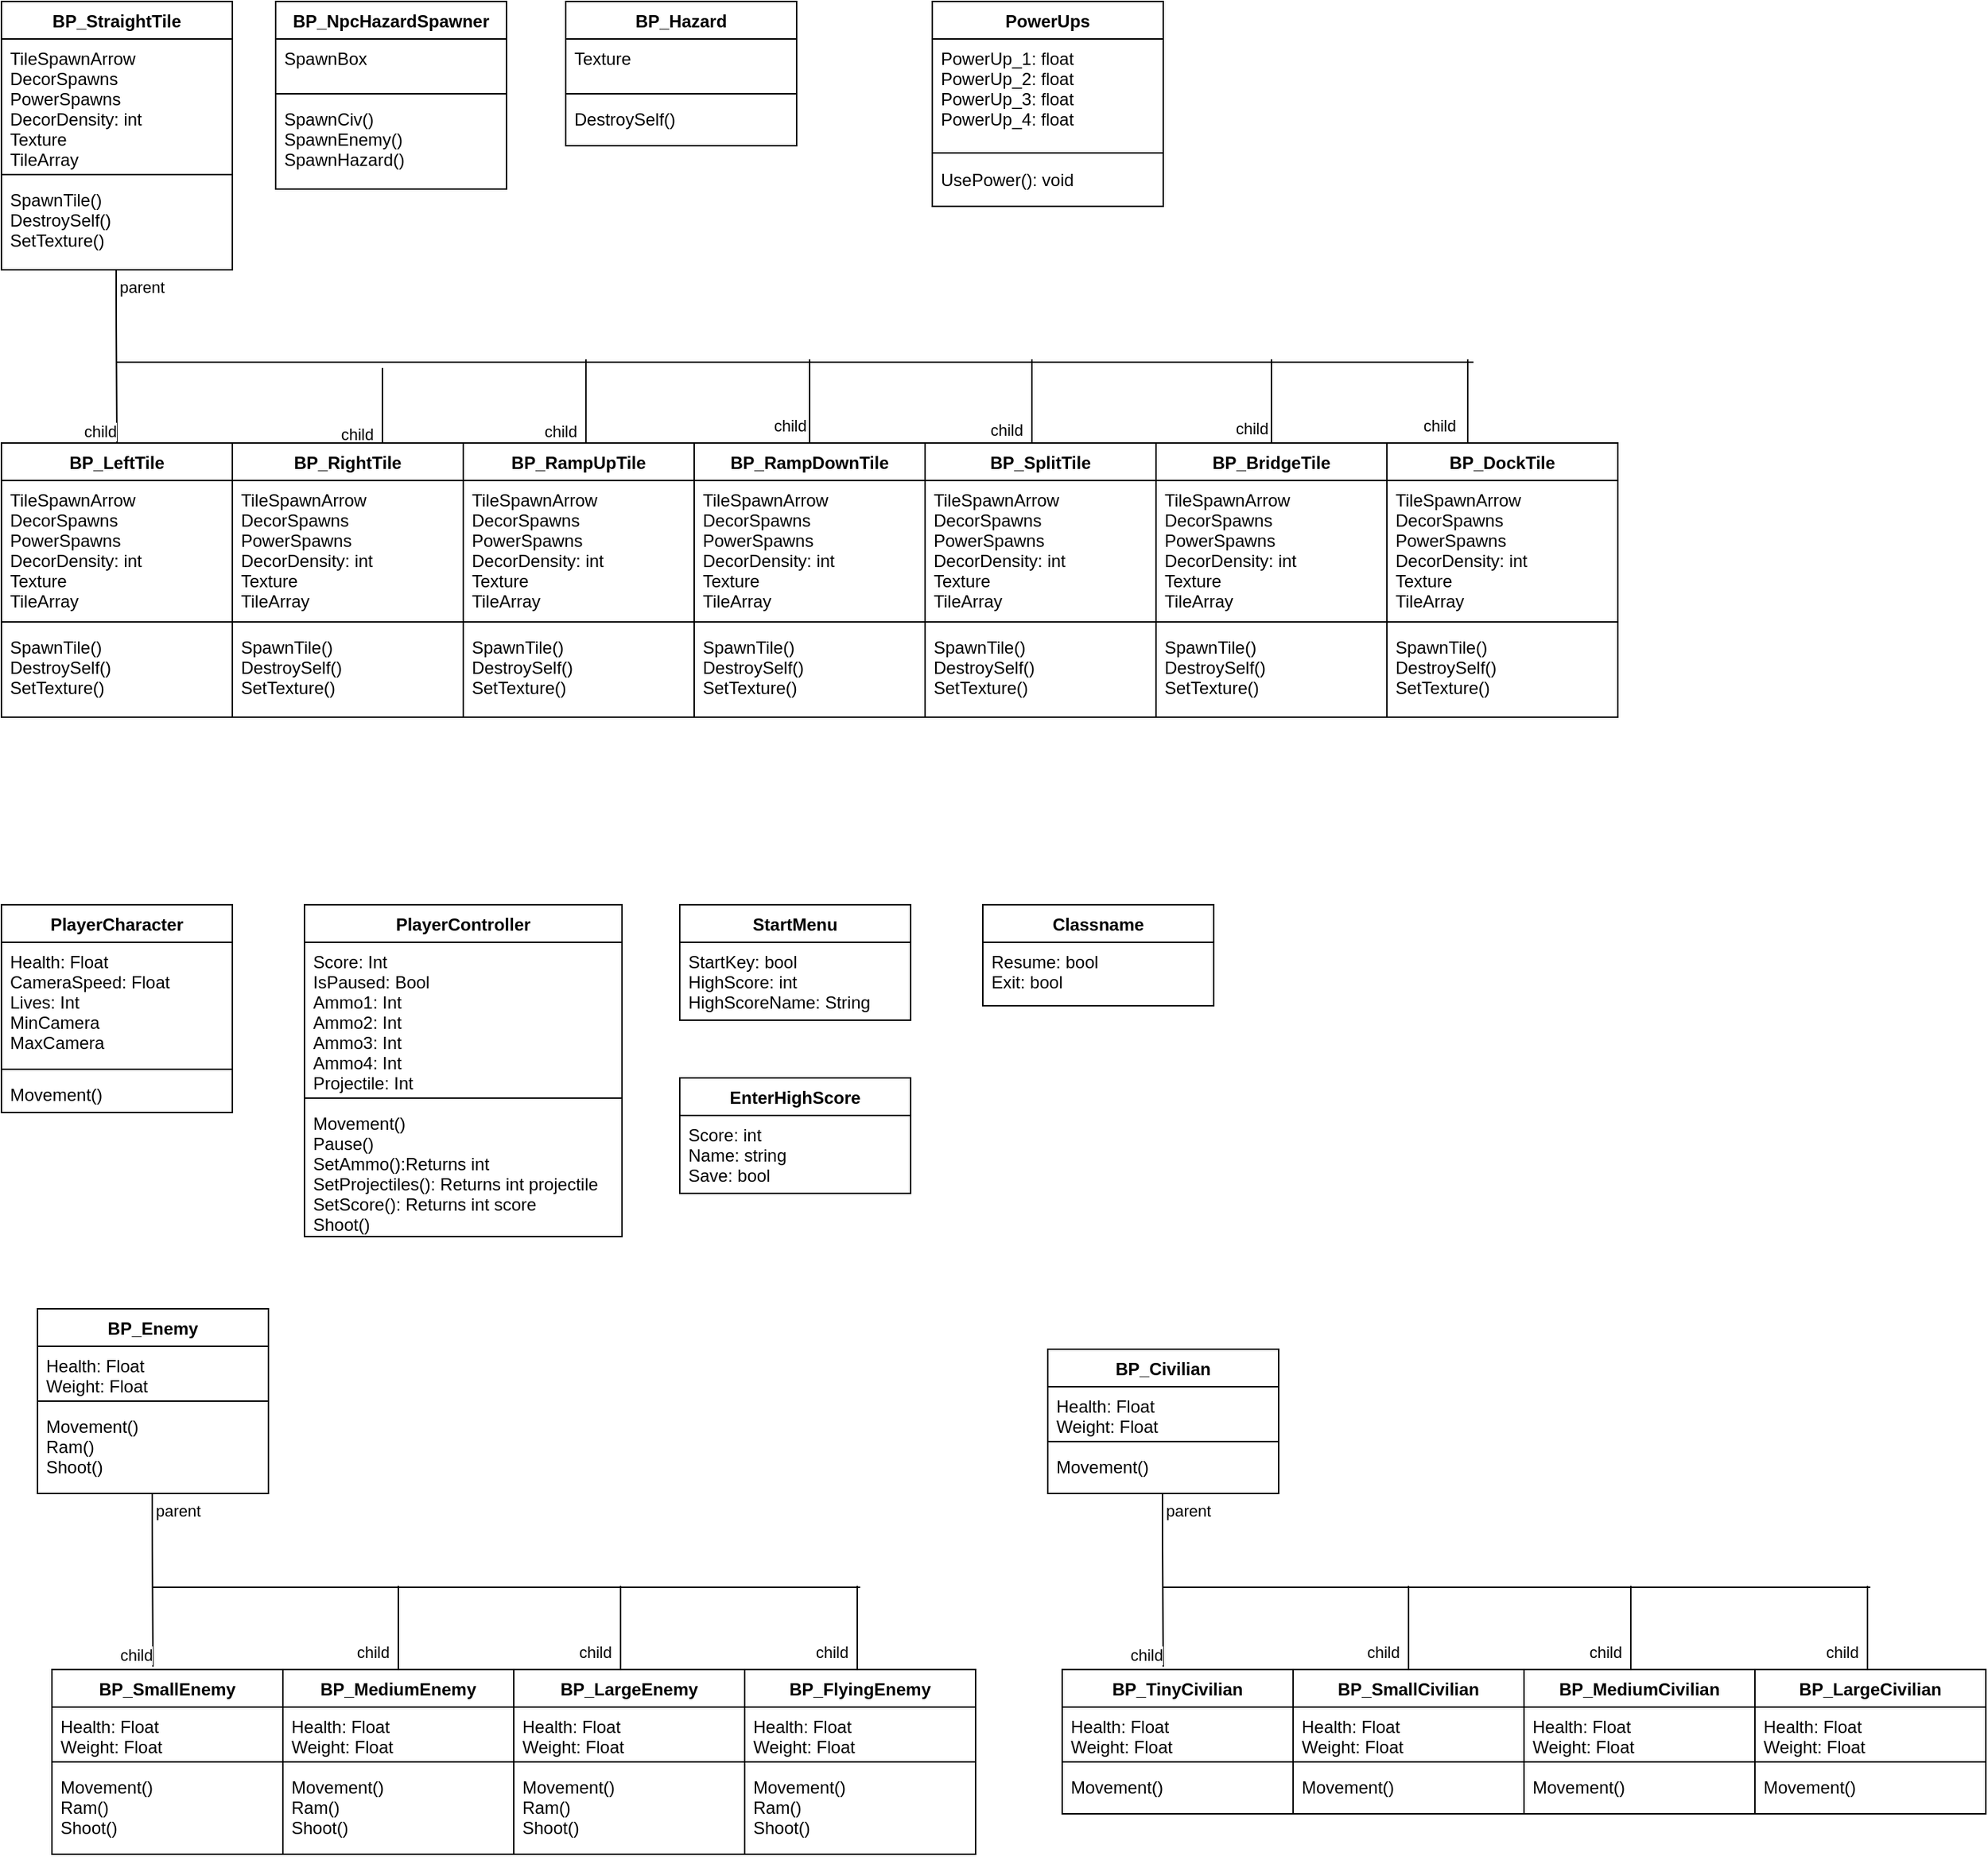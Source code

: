 <mxfile version="14.2.5" type="github">
  <diagram id="WgqjgqW9wfhbfb5YaRFJ" name="Page-1">
    <mxGraphModel dx="1422" dy="794" grid="1" gridSize="10" guides="1" tooltips="1" connect="1" arrows="1" fold="1" page="1" pageScale="1" pageWidth="1200" pageHeight="1600" math="0" shadow="0">
      <root>
        <mxCell id="0" />
        <mxCell id="1" parent="0" />
        <mxCell id="DqNzJnJvb0vO9Nc4sZQ4-1" value="BP_StraightTile" style="swimlane;fontStyle=1;align=center;verticalAlign=top;childLayout=stackLayout;horizontal=1;startSize=26;horizontalStack=0;resizeParent=1;resizeParentMax=0;resizeLast=0;collapsible=1;marginBottom=0;" parent="1" vertex="1">
          <mxGeometry x="220" y="154" width="160" height="186" as="geometry" />
        </mxCell>
        <mxCell id="DqNzJnJvb0vO9Nc4sZQ4-2" value="TileSpawnArrow&#xa;DecorSpawns&#xa;PowerSpawns&#xa;DecorDensity: int&#xa;Texture&#xa;TileArray" style="text;strokeColor=none;fillColor=none;align=left;verticalAlign=top;spacingLeft=4;spacingRight=4;overflow=hidden;rotatable=0;points=[[0,0.5],[1,0.5]];portConstraint=eastwest;" parent="DqNzJnJvb0vO9Nc4sZQ4-1" vertex="1">
          <mxGeometry y="26" width="160" height="90" as="geometry" />
        </mxCell>
        <mxCell id="DqNzJnJvb0vO9Nc4sZQ4-3" value="" style="line;strokeWidth=1;fillColor=none;align=left;verticalAlign=middle;spacingTop=-1;spacingLeft=3;spacingRight=3;rotatable=0;labelPosition=right;points=[];portConstraint=eastwest;" parent="DqNzJnJvb0vO9Nc4sZQ4-1" vertex="1">
          <mxGeometry y="116" width="160" height="8" as="geometry" />
        </mxCell>
        <mxCell id="DqNzJnJvb0vO9Nc4sZQ4-4" value="SpawnTile()&#xa;DestroySelf()&#xa;SetTexture()" style="text;strokeColor=none;fillColor=none;align=left;verticalAlign=top;spacingLeft=4;spacingRight=4;overflow=hidden;rotatable=0;points=[[0,0.5],[1,0.5]];portConstraint=eastwest;" parent="DqNzJnJvb0vO9Nc4sZQ4-1" vertex="1">
          <mxGeometry y="124" width="160" height="62" as="geometry" />
        </mxCell>
        <mxCell id="DqNzJnJvb0vO9Nc4sZQ4-5" value="" style="endArrow=none;html=1;edgeStyle=orthogonalEdgeStyle;" parent="1" edge="1">
          <mxGeometry relative="1" as="geometry">
            <mxPoint x="299.5" y="340" as="sourcePoint" />
            <mxPoint x="300" y="460" as="targetPoint" />
            <Array as="points">
              <mxPoint x="300" y="370" />
              <mxPoint x="300" y="370" />
            </Array>
          </mxGeometry>
        </mxCell>
        <mxCell id="DqNzJnJvb0vO9Nc4sZQ4-6" value="parent" style="edgeLabel;resizable=0;html=1;align=left;verticalAlign=bottom;" parent="DqNzJnJvb0vO9Nc4sZQ4-5" connectable="0" vertex="1">
          <mxGeometry x="-1" relative="1" as="geometry">
            <mxPoint y="20" as="offset" />
          </mxGeometry>
        </mxCell>
        <mxCell id="DqNzJnJvb0vO9Nc4sZQ4-7" value="child" style="edgeLabel;resizable=0;html=1;align=right;verticalAlign=bottom;" parent="DqNzJnJvb0vO9Nc4sZQ4-5" connectable="0" vertex="1">
          <mxGeometry x="1" relative="1" as="geometry" />
        </mxCell>
        <mxCell id="DqNzJnJvb0vO9Nc4sZQ4-8" value="BP_LeftTile" style="swimlane;fontStyle=1;align=center;verticalAlign=top;childLayout=stackLayout;horizontal=1;startSize=26;horizontalStack=0;resizeParent=1;resizeParentMax=0;resizeLast=0;collapsible=1;marginBottom=0;" parent="1" vertex="1">
          <mxGeometry x="220" y="460" width="160" height="190" as="geometry" />
        </mxCell>
        <mxCell id="DqNzJnJvb0vO9Nc4sZQ4-9" value="TileSpawnArrow&#xa;DecorSpawns&#xa;PowerSpawns&#xa;DecorDensity: int&#xa;Texture&#xa;TileArray" style="text;strokeColor=none;fillColor=none;align=left;verticalAlign=top;spacingLeft=4;spacingRight=4;overflow=hidden;rotatable=0;points=[[0,0.5],[1,0.5]];portConstraint=eastwest;" parent="DqNzJnJvb0vO9Nc4sZQ4-8" vertex="1">
          <mxGeometry y="26" width="160" height="94" as="geometry" />
        </mxCell>
        <mxCell id="DqNzJnJvb0vO9Nc4sZQ4-10" value="" style="line;strokeWidth=1;fillColor=none;align=left;verticalAlign=middle;spacingTop=-1;spacingLeft=3;spacingRight=3;rotatable=0;labelPosition=right;points=[];portConstraint=eastwest;" parent="DqNzJnJvb0vO9Nc4sZQ4-8" vertex="1">
          <mxGeometry y="120" width="160" height="8" as="geometry" />
        </mxCell>
        <mxCell id="DqNzJnJvb0vO9Nc4sZQ4-11" value="SpawnTile()&#xa;DestroySelf()&#xa;SetTexture()" style="text;strokeColor=none;fillColor=none;align=left;verticalAlign=top;spacingLeft=4;spacingRight=4;overflow=hidden;rotatable=0;points=[[0,0.5],[1,0.5]];portConstraint=eastwest;" parent="DqNzJnJvb0vO9Nc4sZQ4-8" vertex="1">
          <mxGeometry y="128" width="160" height="62" as="geometry" />
        </mxCell>
        <mxCell id="DqNzJnJvb0vO9Nc4sZQ4-12" value="" style="line;strokeWidth=1;fillColor=none;align=left;verticalAlign=middle;spacingTop=-1;spacingLeft=3;spacingRight=3;rotatable=0;labelPosition=right;points=[];portConstraint=eastwest;" parent="1" vertex="1">
          <mxGeometry x="300" y="400" width="940" height="8" as="geometry" />
        </mxCell>
        <mxCell id="DqNzJnJvb0vO9Nc4sZQ4-13" value="child" style="edgeLabel;resizable=0;html=1;align=right;verticalAlign=bottom;" parent="1" connectable="0" vertex="1">
          <mxGeometry x="470.0" y="459.999" as="geometry">
            <mxPoint x="8" y="3" as="offset" />
          </mxGeometry>
        </mxCell>
        <mxCell id="DqNzJnJvb0vO9Nc4sZQ4-15" value="" style="line;strokeWidth=1;fillColor=none;align=left;verticalAlign=middle;spacingTop=-1;spacingLeft=3;spacingRight=3;rotatable=0;labelPosition=right;points=[];portConstraint=eastwest;direction=south;" parent="1" vertex="1">
          <mxGeometry x="480" y="408" width="8" height="58" as="geometry" />
        </mxCell>
        <mxCell id="DqNzJnJvb0vO9Nc4sZQ4-16" value="BP_RampDownTile" style="swimlane;fontStyle=1;align=center;verticalAlign=top;childLayout=stackLayout;horizontal=1;startSize=26;horizontalStack=0;resizeParent=1;resizeParentMax=0;resizeLast=0;collapsible=1;marginBottom=0;" parent="1" vertex="1">
          <mxGeometry x="700" y="460" width="160" height="190" as="geometry" />
        </mxCell>
        <mxCell id="DqNzJnJvb0vO9Nc4sZQ4-17" value="TileSpawnArrow&#xa;DecorSpawns&#xa;PowerSpawns&#xa;DecorDensity: int&#xa;Texture&#xa;TileArray" style="text;strokeColor=none;fillColor=none;align=left;verticalAlign=top;spacingLeft=4;spacingRight=4;overflow=hidden;rotatable=0;points=[[0,0.5],[1,0.5]];portConstraint=eastwest;" parent="DqNzJnJvb0vO9Nc4sZQ4-16" vertex="1">
          <mxGeometry y="26" width="160" height="94" as="geometry" />
        </mxCell>
        <mxCell id="DqNzJnJvb0vO9Nc4sZQ4-18" value="" style="line;strokeWidth=1;fillColor=none;align=left;verticalAlign=middle;spacingTop=-1;spacingLeft=3;spacingRight=3;rotatable=0;labelPosition=right;points=[];portConstraint=eastwest;" parent="DqNzJnJvb0vO9Nc4sZQ4-16" vertex="1">
          <mxGeometry y="120" width="160" height="8" as="geometry" />
        </mxCell>
        <mxCell id="DqNzJnJvb0vO9Nc4sZQ4-19" value="SpawnTile()&#xa;DestroySelf()&#xa;SetTexture()" style="text;strokeColor=none;fillColor=none;align=left;verticalAlign=top;spacingLeft=4;spacingRight=4;overflow=hidden;rotatable=0;points=[[0,0.5],[1,0.5]];portConstraint=eastwest;" parent="DqNzJnJvb0vO9Nc4sZQ4-16" vertex="1">
          <mxGeometry y="128" width="160" height="62" as="geometry" />
        </mxCell>
        <mxCell id="DqNzJnJvb0vO9Nc4sZQ4-20" value="BP_RampUpTile&#xa;" style="swimlane;fontStyle=1;align=center;verticalAlign=top;childLayout=stackLayout;horizontal=1;startSize=26;horizontalStack=0;resizeParent=1;resizeParentMax=0;resizeLast=0;collapsible=1;marginBottom=0;" parent="1" vertex="1">
          <mxGeometry x="540" y="460" width="160" height="190" as="geometry" />
        </mxCell>
        <mxCell id="DqNzJnJvb0vO9Nc4sZQ4-21" value="TileSpawnArrow&#xa;DecorSpawns&#xa;PowerSpawns&#xa;DecorDensity: int&#xa;Texture&#xa;TileArray" style="text;strokeColor=none;fillColor=none;align=left;verticalAlign=top;spacingLeft=4;spacingRight=4;overflow=hidden;rotatable=0;points=[[0,0.5],[1,0.5]];portConstraint=eastwest;" parent="DqNzJnJvb0vO9Nc4sZQ4-20" vertex="1">
          <mxGeometry y="26" width="160" height="94" as="geometry" />
        </mxCell>
        <mxCell id="DqNzJnJvb0vO9Nc4sZQ4-22" value="" style="line;strokeWidth=1;fillColor=none;align=left;verticalAlign=middle;spacingTop=-1;spacingLeft=3;spacingRight=3;rotatable=0;labelPosition=right;points=[];portConstraint=eastwest;" parent="DqNzJnJvb0vO9Nc4sZQ4-20" vertex="1">
          <mxGeometry y="120" width="160" height="8" as="geometry" />
        </mxCell>
        <mxCell id="DqNzJnJvb0vO9Nc4sZQ4-23" value="SpawnTile()&#xa;DestroySelf()&#xa;SetTexture()" style="text;strokeColor=none;fillColor=none;align=left;verticalAlign=top;spacingLeft=4;spacingRight=4;overflow=hidden;rotatable=0;points=[[0,0.5],[1,0.5]];portConstraint=eastwest;" parent="DqNzJnJvb0vO9Nc4sZQ4-20" vertex="1">
          <mxGeometry y="128" width="160" height="62" as="geometry" />
        </mxCell>
        <mxCell id="DqNzJnJvb0vO9Nc4sZQ4-24" value="BP_RightTile" style="swimlane;fontStyle=1;align=center;verticalAlign=top;childLayout=stackLayout;horizontal=1;startSize=26;horizontalStack=0;resizeParent=1;resizeParentMax=0;resizeLast=0;collapsible=1;marginBottom=0;" parent="1" vertex="1">
          <mxGeometry x="380" y="460" width="160" height="190" as="geometry" />
        </mxCell>
        <mxCell id="DqNzJnJvb0vO9Nc4sZQ4-25" value="TileSpawnArrow&#xa;DecorSpawns&#xa;PowerSpawns&#xa;DecorDensity: int&#xa;Texture&#xa;TileArray" style="text;strokeColor=none;fillColor=none;align=left;verticalAlign=top;spacingLeft=4;spacingRight=4;overflow=hidden;rotatable=0;points=[[0,0.5],[1,0.5]];portConstraint=eastwest;" parent="DqNzJnJvb0vO9Nc4sZQ4-24" vertex="1">
          <mxGeometry y="26" width="160" height="94" as="geometry" />
        </mxCell>
        <mxCell id="DqNzJnJvb0vO9Nc4sZQ4-26" value="" style="line;strokeWidth=1;fillColor=none;align=left;verticalAlign=middle;spacingTop=-1;spacingLeft=3;spacingRight=3;rotatable=0;labelPosition=right;points=[];portConstraint=eastwest;" parent="DqNzJnJvb0vO9Nc4sZQ4-24" vertex="1">
          <mxGeometry y="120" width="160" height="8" as="geometry" />
        </mxCell>
        <mxCell id="DqNzJnJvb0vO9Nc4sZQ4-27" value="SpawnTile()&#xa;DestroySelf()&#xa;SetTexture()" style="text;strokeColor=none;fillColor=none;align=left;verticalAlign=top;spacingLeft=4;spacingRight=4;overflow=hidden;rotatable=0;points=[[0,0.5],[1,0.5]];portConstraint=eastwest;" parent="DqNzJnJvb0vO9Nc4sZQ4-24" vertex="1">
          <mxGeometry y="128" width="160" height="62" as="geometry" />
        </mxCell>
        <mxCell id="DqNzJnJvb0vO9Nc4sZQ4-28" value="BP_SplitTile" style="swimlane;fontStyle=1;align=center;verticalAlign=top;childLayout=stackLayout;horizontal=1;startSize=26;horizontalStack=0;resizeParent=1;resizeParentMax=0;resizeLast=0;collapsible=1;marginBottom=0;" parent="1" vertex="1">
          <mxGeometry x="860" y="460" width="160" height="190" as="geometry" />
        </mxCell>
        <mxCell id="DqNzJnJvb0vO9Nc4sZQ4-29" value="TileSpawnArrow&#xa;DecorSpawns&#xa;PowerSpawns&#xa;DecorDensity: int&#xa;Texture&#xa;TileArray" style="text;strokeColor=none;fillColor=none;align=left;verticalAlign=top;spacingLeft=4;spacingRight=4;overflow=hidden;rotatable=0;points=[[0,0.5],[1,0.5]];portConstraint=eastwest;" parent="DqNzJnJvb0vO9Nc4sZQ4-28" vertex="1">
          <mxGeometry y="26" width="160" height="94" as="geometry" />
        </mxCell>
        <mxCell id="DqNzJnJvb0vO9Nc4sZQ4-30" value="" style="line;strokeWidth=1;fillColor=none;align=left;verticalAlign=middle;spacingTop=-1;spacingLeft=3;spacingRight=3;rotatable=0;labelPosition=right;points=[];portConstraint=eastwest;" parent="DqNzJnJvb0vO9Nc4sZQ4-28" vertex="1">
          <mxGeometry y="120" width="160" height="8" as="geometry" />
        </mxCell>
        <mxCell id="DqNzJnJvb0vO9Nc4sZQ4-31" value="SpawnTile()&#xa;DestroySelf()&#xa;SetTexture()" style="text;strokeColor=none;fillColor=none;align=left;verticalAlign=top;spacingLeft=4;spacingRight=4;overflow=hidden;rotatable=0;points=[[0,0.5],[1,0.5]];portConstraint=eastwest;" parent="DqNzJnJvb0vO9Nc4sZQ4-28" vertex="1">
          <mxGeometry y="128" width="160" height="62" as="geometry" />
        </mxCell>
        <mxCell id="DqNzJnJvb0vO9Nc4sZQ4-32" value="BP_DockTile" style="swimlane;fontStyle=1;align=center;verticalAlign=top;childLayout=stackLayout;horizontal=1;startSize=26;horizontalStack=0;resizeParent=1;resizeParentMax=0;resizeLast=0;collapsible=1;marginBottom=0;" parent="1" vertex="1">
          <mxGeometry x="1180" y="460" width="160" height="190" as="geometry" />
        </mxCell>
        <mxCell id="DqNzJnJvb0vO9Nc4sZQ4-33" value="TileSpawnArrow&#xa;DecorSpawns&#xa;PowerSpawns&#xa;DecorDensity: int&#xa;Texture&#xa;TileArray" style="text;strokeColor=none;fillColor=none;align=left;verticalAlign=top;spacingLeft=4;spacingRight=4;overflow=hidden;rotatable=0;points=[[0,0.5],[1,0.5]];portConstraint=eastwest;" parent="DqNzJnJvb0vO9Nc4sZQ4-32" vertex="1">
          <mxGeometry y="26" width="160" height="94" as="geometry" />
        </mxCell>
        <mxCell id="DqNzJnJvb0vO9Nc4sZQ4-34" value="" style="line;strokeWidth=1;fillColor=none;align=left;verticalAlign=middle;spacingTop=-1;spacingLeft=3;spacingRight=3;rotatable=0;labelPosition=right;points=[];portConstraint=eastwest;" parent="DqNzJnJvb0vO9Nc4sZQ4-32" vertex="1">
          <mxGeometry y="120" width="160" height="8" as="geometry" />
        </mxCell>
        <mxCell id="DqNzJnJvb0vO9Nc4sZQ4-35" value="SpawnTile()&#xa;DestroySelf()&#xa;SetTexture()" style="text;strokeColor=none;fillColor=none;align=left;verticalAlign=top;spacingLeft=4;spacingRight=4;overflow=hidden;rotatable=0;points=[[0,0.5],[1,0.5]];portConstraint=eastwest;" parent="DqNzJnJvb0vO9Nc4sZQ4-32" vertex="1">
          <mxGeometry y="128" width="160" height="62" as="geometry" />
        </mxCell>
        <mxCell id="DqNzJnJvb0vO9Nc4sZQ4-36" value="BP_BridgeTile" style="swimlane;fontStyle=1;align=center;verticalAlign=top;childLayout=stackLayout;horizontal=1;startSize=26;horizontalStack=0;resizeParent=1;resizeParentMax=0;resizeLast=0;collapsible=1;marginBottom=0;" parent="1" vertex="1">
          <mxGeometry x="1020" y="460" width="160" height="190" as="geometry">
            <mxRectangle x="1020" y="460" width="110" height="26" as="alternateBounds" />
          </mxGeometry>
        </mxCell>
        <mxCell id="DqNzJnJvb0vO9Nc4sZQ4-37" value="TileSpawnArrow&#xa;DecorSpawns&#xa;PowerSpawns&#xa;DecorDensity: int&#xa;Texture&#xa;TileArray" style="text;strokeColor=none;fillColor=none;align=left;verticalAlign=top;spacingLeft=4;spacingRight=4;overflow=hidden;rotatable=0;points=[[0,0.5],[1,0.5]];portConstraint=eastwest;" parent="DqNzJnJvb0vO9Nc4sZQ4-36" vertex="1">
          <mxGeometry y="26" width="160" height="94" as="geometry" />
        </mxCell>
        <mxCell id="DqNzJnJvb0vO9Nc4sZQ4-38" value="" style="line;strokeWidth=1;fillColor=none;align=left;verticalAlign=middle;spacingTop=-1;spacingLeft=3;spacingRight=3;rotatable=0;labelPosition=right;points=[];portConstraint=eastwest;" parent="DqNzJnJvb0vO9Nc4sZQ4-36" vertex="1">
          <mxGeometry y="120" width="160" height="8" as="geometry" />
        </mxCell>
        <mxCell id="DqNzJnJvb0vO9Nc4sZQ4-39" value="SpawnTile()&#xa;DestroySelf()&#xa;SetTexture()" style="text;strokeColor=none;fillColor=none;align=left;verticalAlign=top;spacingLeft=4;spacingRight=4;overflow=hidden;rotatable=0;points=[[0,0.5],[1,0.5]];portConstraint=eastwest;" parent="DqNzJnJvb0vO9Nc4sZQ4-36" vertex="1">
          <mxGeometry y="128" width="160" height="62" as="geometry" />
        </mxCell>
        <mxCell id="DqNzJnJvb0vO9Nc4sZQ4-40" value="child" style="edgeLabel;resizable=0;html=1;align=right;verticalAlign=bottom;" parent="1" connectable="0" vertex="1">
          <mxGeometry x="770.0" y="453.999" as="geometry">
            <mxPoint x="8" y="3" as="offset" />
          </mxGeometry>
        </mxCell>
        <mxCell id="DqNzJnJvb0vO9Nc4sZQ4-41" value="" style="line;strokeWidth=1;fillColor=none;align=left;verticalAlign=middle;spacingTop=-1;spacingLeft=3;spacingRight=3;rotatable=0;labelPosition=right;points=[];portConstraint=eastwest;direction=south;" parent="1" vertex="1">
          <mxGeometry x="776" y="402" width="8" height="58" as="geometry" />
        </mxCell>
        <mxCell id="DqNzJnJvb0vO9Nc4sZQ4-42" value="child" style="edgeLabel;resizable=0;html=1;align=right;verticalAlign=bottom;" parent="1" connectable="0" vertex="1">
          <mxGeometry x="611.0" y="457.999" as="geometry">
            <mxPoint x="8" y="3" as="offset" />
          </mxGeometry>
        </mxCell>
        <mxCell id="DqNzJnJvb0vO9Nc4sZQ4-43" value="" style="line;strokeWidth=1;fillColor=none;align=left;verticalAlign=middle;spacingTop=-1;spacingLeft=3;spacingRight=3;rotatable=0;labelPosition=right;points=[];portConstraint=eastwest;direction=south;" parent="1" vertex="1">
          <mxGeometry x="621" y="402" width="8" height="58" as="geometry" />
        </mxCell>
        <mxCell id="DqNzJnJvb0vO9Nc4sZQ4-44" value="child" style="edgeLabel;resizable=0;html=1;align=right;verticalAlign=bottom;" parent="1" connectable="0" vertex="1">
          <mxGeometry x="920.0" y="456.999" as="geometry">
            <mxPoint x="8" y="3" as="offset" />
          </mxGeometry>
        </mxCell>
        <mxCell id="DqNzJnJvb0vO9Nc4sZQ4-45" value="" style="line;strokeWidth=1;fillColor=none;align=left;verticalAlign=middle;spacingTop=-1;spacingLeft=3;spacingRight=3;rotatable=0;labelPosition=right;points=[];portConstraint=eastwest;direction=south;" parent="1" vertex="1">
          <mxGeometry x="930" y="402" width="8" height="58" as="geometry" />
        </mxCell>
        <mxCell id="DqNzJnJvb0vO9Nc4sZQ4-46" value="child" style="edgeLabel;resizable=0;html=1;align=right;verticalAlign=bottom;" parent="1" connectable="0" vertex="1">
          <mxGeometry x="1090.0" y="455.999" as="geometry">
            <mxPoint x="8" y="3" as="offset" />
          </mxGeometry>
        </mxCell>
        <mxCell id="DqNzJnJvb0vO9Nc4sZQ4-47" value="" style="line;strokeWidth=1;fillColor=none;align=left;verticalAlign=middle;spacingTop=-1;spacingLeft=3;spacingRight=3;rotatable=0;labelPosition=right;points=[];portConstraint=eastwest;direction=south;" parent="1" vertex="1">
          <mxGeometry x="1096" y="402" width="8" height="58" as="geometry" />
        </mxCell>
        <mxCell id="DqNzJnJvb0vO9Nc4sZQ4-48" value="child" style="edgeLabel;resizable=0;html=1;align=right;verticalAlign=bottom;" parent="1" connectable="0" vertex="1">
          <mxGeometry x="1220.0" y="453.999" as="geometry">
            <mxPoint x="8" y="3" as="offset" />
          </mxGeometry>
        </mxCell>
        <mxCell id="DqNzJnJvb0vO9Nc4sZQ4-49" value="" style="line;strokeWidth=1;fillColor=none;align=left;verticalAlign=middle;spacingTop=-1;spacingLeft=3;spacingRight=3;rotatable=0;labelPosition=right;points=[];portConstraint=eastwest;direction=south;" parent="1" vertex="1">
          <mxGeometry x="1232" y="402" width="8" height="58" as="geometry" />
        </mxCell>
        <mxCell id="DqNzJnJvb0vO9Nc4sZQ4-54" value="BP_Hazard" style="swimlane;fontStyle=1;align=center;verticalAlign=top;childLayout=stackLayout;horizontal=1;startSize=26;horizontalStack=0;resizeParent=1;resizeParentMax=0;resizeLast=0;collapsible=1;marginBottom=0;" parent="1" vertex="1">
          <mxGeometry x="611" y="154" width="160" height="100" as="geometry" />
        </mxCell>
        <mxCell id="DqNzJnJvb0vO9Nc4sZQ4-55" value="Texture" style="text;strokeColor=none;fillColor=none;align=left;verticalAlign=top;spacingLeft=4;spacingRight=4;overflow=hidden;rotatable=0;points=[[0,0.5],[1,0.5]];portConstraint=eastwest;" parent="DqNzJnJvb0vO9Nc4sZQ4-54" vertex="1">
          <mxGeometry y="26" width="160" height="34" as="geometry" />
        </mxCell>
        <mxCell id="DqNzJnJvb0vO9Nc4sZQ4-56" value="" style="line;strokeWidth=1;fillColor=none;align=left;verticalAlign=middle;spacingTop=-1;spacingLeft=3;spacingRight=3;rotatable=0;labelPosition=right;points=[];portConstraint=eastwest;" parent="DqNzJnJvb0vO9Nc4sZQ4-54" vertex="1">
          <mxGeometry y="60" width="160" height="8" as="geometry" />
        </mxCell>
        <mxCell id="DqNzJnJvb0vO9Nc4sZQ4-57" value="DestroySelf()&#xa;" style="text;strokeColor=none;fillColor=none;align=left;verticalAlign=top;spacingLeft=4;spacingRight=4;overflow=hidden;rotatable=0;points=[[0,0.5],[1,0.5]];portConstraint=eastwest;" parent="DqNzJnJvb0vO9Nc4sZQ4-54" vertex="1">
          <mxGeometry y="68" width="160" height="32" as="geometry" />
        </mxCell>
        <mxCell id="DqNzJnJvb0vO9Nc4sZQ4-60" value="BP_NpcHazardSpawner" style="swimlane;fontStyle=1;align=center;verticalAlign=top;childLayout=stackLayout;horizontal=1;startSize=26;horizontalStack=0;resizeParent=1;resizeParentMax=0;resizeLast=0;collapsible=1;marginBottom=0;" parent="1" vertex="1">
          <mxGeometry x="410" y="154" width="160" height="130" as="geometry" />
        </mxCell>
        <mxCell id="DqNzJnJvb0vO9Nc4sZQ4-61" value="SpawnBox" style="text;strokeColor=none;fillColor=none;align=left;verticalAlign=top;spacingLeft=4;spacingRight=4;overflow=hidden;rotatable=0;points=[[0,0.5],[1,0.5]];portConstraint=eastwest;" parent="DqNzJnJvb0vO9Nc4sZQ4-60" vertex="1">
          <mxGeometry y="26" width="160" height="34" as="geometry" />
        </mxCell>
        <mxCell id="DqNzJnJvb0vO9Nc4sZQ4-62" value="" style="line;strokeWidth=1;fillColor=none;align=left;verticalAlign=middle;spacingTop=-1;spacingLeft=3;spacingRight=3;rotatable=0;labelPosition=right;points=[];portConstraint=eastwest;" parent="DqNzJnJvb0vO9Nc4sZQ4-60" vertex="1">
          <mxGeometry y="60" width="160" height="8" as="geometry" />
        </mxCell>
        <mxCell id="DqNzJnJvb0vO9Nc4sZQ4-63" value="SpawnCiv()&#xa;SpawnEnemy()&#xa;SpawnHazard()" style="text;strokeColor=none;fillColor=none;align=left;verticalAlign=top;spacingLeft=4;spacingRight=4;overflow=hidden;rotatable=0;points=[[0,0.5],[1,0.5]];portConstraint=eastwest;" parent="DqNzJnJvb0vO9Nc4sZQ4-60" vertex="1">
          <mxGeometry y="68" width="160" height="62" as="geometry" />
        </mxCell>
        <mxCell id="siddE4iYKj-0myYR6mlJ-1" value="PlayerCharacter" style="swimlane;fontStyle=1;align=center;verticalAlign=top;childLayout=stackLayout;horizontal=1;startSize=26;horizontalStack=0;resizeParent=1;resizeParentMax=0;resizeLast=0;collapsible=1;marginBottom=0;" parent="1" vertex="1">
          <mxGeometry x="220" y="780" width="160" height="144" as="geometry" />
        </mxCell>
        <mxCell id="siddE4iYKj-0myYR6mlJ-2" value="Health: Float&#xa;CameraSpeed: Float&#xa;Lives: Int&#xa;MinCamera&#xa;MaxCamera" style="text;strokeColor=none;fillColor=none;align=left;verticalAlign=top;spacingLeft=4;spacingRight=4;overflow=hidden;rotatable=0;points=[[0,0.5],[1,0.5]];portConstraint=eastwest;" parent="siddE4iYKj-0myYR6mlJ-1" vertex="1">
          <mxGeometry y="26" width="160" height="84" as="geometry" />
        </mxCell>
        <mxCell id="siddE4iYKj-0myYR6mlJ-3" value="" style="line;strokeWidth=1;fillColor=none;align=left;verticalAlign=middle;spacingTop=-1;spacingLeft=3;spacingRight=3;rotatable=0;labelPosition=right;points=[];portConstraint=eastwest;" parent="siddE4iYKj-0myYR6mlJ-1" vertex="1">
          <mxGeometry y="110" width="160" height="8" as="geometry" />
        </mxCell>
        <mxCell id="siddE4iYKj-0myYR6mlJ-4" value="Movement()" style="text;strokeColor=none;fillColor=none;align=left;verticalAlign=top;spacingLeft=4;spacingRight=4;overflow=hidden;rotatable=0;points=[[0,0.5],[1,0.5]];portConstraint=eastwest;" parent="siddE4iYKj-0myYR6mlJ-1" vertex="1">
          <mxGeometry y="118" width="160" height="26" as="geometry" />
        </mxCell>
        <mxCell id="siddE4iYKj-0myYR6mlJ-5" value="StartMenu" style="swimlane;fontStyle=1;align=center;verticalAlign=top;childLayout=stackLayout;horizontal=1;startSize=26;horizontalStack=0;resizeParent=1;resizeParentMax=0;resizeLast=0;collapsible=1;marginBottom=0;" parent="1" vertex="1">
          <mxGeometry x="690" y="780" width="160" height="80" as="geometry" />
        </mxCell>
        <mxCell id="siddE4iYKj-0myYR6mlJ-6" value="StartKey: bool&#xa;HighScore: int&#xa;HighScoreName: String" style="text;strokeColor=none;fillColor=none;align=left;verticalAlign=top;spacingLeft=4;spacingRight=4;overflow=hidden;rotatable=0;points=[[0,0.5],[1,0.5]];portConstraint=eastwest;" parent="siddE4iYKj-0myYR6mlJ-5" vertex="1">
          <mxGeometry y="26" width="160" height="54" as="geometry" />
        </mxCell>
        <mxCell id="siddE4iYKj-0myYR6mlJ-9" value="PlayerController" style="swimlane;fontStyle=1;align=center;verticalAlign=top;childLayout=stackLayout;horizontal=1;startSize=26;horizontalStack=0;resizeParent=1;resizeParentMax=0;resizeLast=0;collapsible=1;marginBottom=0;" parent="1" vertex="1">
          <mxGeometry x="430" y="780" width="220" height="230" as="geometry" />
        </mxCell>
        <mxCell id="siddE4iYKj-0myYR6mlJ-10" value="Score: Int&#xa;IsPaused: Bool&#xa;Ammo1: Int&#xa;Ammo2: Int&#xa;Ammo3: Int&#xa;Ammo4: Int&#xa;Projectile: Int" style="text;strokeColor=none;fillColor=none;align=left;verticalAlign=top;spacingLeft=4;spacingRight=4;overflow=hidden;rotatable=0;points=[[0,0.5],[1,0.5]];portConstraint=eastwest;" parent="siddE4iYKj-0myYR6mlJ-9" vertex="1">
          <mxGeometry y="26" width="220" height="104" as="geometry" />
        </mxCell>
        <mxCell id="siddE4iYKj-0myYR6mlJ-11" value="" style="line;strokeWidth=1;fillColor=none;align=left;verticalAlign=middle;spacingTop=-1;spacingLeft=3;spacingRight=3;rotatable=0;labelPosition=right;points=[];portConstraint=eastwest;" parent="siddE4iYKj-0myYR6mlJ-9" vertex="1">
          <mxGeometry y="130" width="220" height="8" as="geometry" />
        </mxCell>
        <mxCell id="siddE4iYKj-0myYR6mlJ-12" value="Movement()&#xa;Pause()&#xa;SetAmmo():Returns int&#xa;SetProjectiles(): Returns int projectile&#xa;SetScore(): Returns int score&#xa;Shoot()" style="text;strokeColor=none;fillColor=none;align=left;verticalAlign=top;spacingLeft=4;spacingRight=4;overflow=hidden;rotatable=0;points=[[0,0.5],[1,0.5]];portConstraint=eastwest;" parent="siddE4iYKj-0myYR6mlJ-9" vertex="1">
          <mxGeometry y="138" width="220" height="92" as="geometry" />
        </mxCell>
        <mxCell id="siddE4iYKj-0myYR6mlJ-13" value="EnterHighScore" style="swimlane;fontStyle=1;align=center;verticalAlign=top;childLayout=stackLayout;horizontal=1;startSize=26;horizontalStack=0;resizeParent=1;resizeParentMax=0;resizeLast=0;collapsible=1;marginBottom=0;" parent="1" vertex="1">
          <mxGeometry x="690" y="900" width="160" height="80" as="geometry" />
        </mxCell>
        <mxCell id="siddE4iYKj-0myYR6mlJ-14" value="Score: int&#xa;Name: string&#xa;Save: bool" style="text;strokeColor=none;fillColor=none;align=left;verticalAlign=top;spacingLeft=4;spacingRight=4;overflow=hidden;rotatable=0;points=[[0,0.5],[1,0.5]];portConstraint=eastwest;" parent="siddE4iYKj-0myYR6mlJ-13" vertex="1">
          <mxGeometry y="26" width="160" height="54" as="geometry" />
        </mxCell>
        <mxCell id="siddE4iYKj-0myYR6mlJ-17" value="Classname" style="swimlane;fontStyle=1;align=center;verticalAlign=top;childLayout=stackLayout;horizontal=1;startSize=26;horizontalStack=0;resizeParent=1;resizeParentMax=0;resizeLast=0;collapsible=1;marginBottom=0;" parent="1" vertex="1">
          <mxGeometry x="900" y="780" width="160" height="70" as="geometry" />
        </mxCell>
        <mxCell id="siddE4iYKj-0myYR6mlJ-18" value="Resume: bool&#xa;Exit: bool" style="text;strokeColor=none;fillColor=none;align=left;verticalAlign=top;spacingLeft=4;spacingRight=4;overflow=hidden;rotatable=0;points=[[0,0.5],[1,0.5]];portConstraint=eastwest;" parent="siddE4iYKj-0myYR6mlJ-17" vertex="1">
          <mxGeometry y="26" width="160" height="44" as="geometry" />
        </mxCell>
        <mxCell id="K2aHXFVnf7IFODp5N2ta-6" value="BP_Enemy" style="swimlane;fontStyle=1;align=center;verticalAlign=top;childLayout=stackLayout;horizontal=1;startSize=26;horizontalStack=0;resizeParent=1;resizeParentMax=0;resizeLast=0;collapsible=1;marginBottom=0;" vertex="1" parent="1">
          <mxGeometry x="245" y="1060" width="160" height="128" as="geometry" />
        </mxCell>
        <mxCell id="K2aHXFVnf7IFODp5N2ta-7" value="Health: Float&#xa;Weight: Float" style="text;strokeColor=none;fillColor=none;align=left;verticalAlign=top;spacingLeft=4;spacingRight=4;overflow=hidden;rotatable=0;points=[[0,0.5],[1,0.5]];portConstraint=eastwest;" vertex="1" parent="K2aHXFVnf7IFODp5N2ta-6">
          <mxGeometry y="26" width="160" height="34" as="geometry" />
        </mxCell>
        <mxCell id="K2aHXFVnf7IFODp5N2ta-8" value="" style="line;strokeWidth=1;fillColor=none;align=left;verticalAlign=middle;spacingTop=-1;spacingLeft=3;spacingRight=3;rotatable=0;labelPosition=right;points=[];portConstraint=eastwest;" vertex="1" parent="K2aHXFVnf7IFODp5N2ta-6">
          <mxGeometry y="60" width="160" height="8" as="geometry" />
        </mxCell>
        <mxCell id="K2aHXFVnf7IFODp5N2ta-9" value="Movement()&#xa;Ram()&#xa;Shoot()" style="text;strokeColor=none;fillColor=none;align=left;verticalAlign=top;spacingLeft=4;spacingRight=4;overflow=hidden;rotatable=0;points=[[0,0.5],[1,0.5]];portConstraint=eastwest;" vertex="1" parent="K2aHXFVnf7IFODp5N2ta-6">
          <mxGeometry y="68" width="160" height="60" as="geometry" />
        </mxCell>
        <mxCell id="K2aHXFVnf7IFODp5N2ta-10" value="BP_SmallEnemy" style="swimlane;fontStyle=1;align=center;verticalAlign=top;childLayout=stackLayout;horizontal=1;startSize=26;horizontalStack=0;resizeParent=1;resizeParentMax=0;resizeLast=0;collapsible=1;marginBottom=0;" vertex="1" parent="1">
          <mxGeometry x="255" y="1310" width="160" height="128" as="geometry" />
        </mxCell>
        <mxCell id="K2aHXFVnf7IFODp5N2ta-11" value="Health: Float&#xa;Weight: Float" style="text;strokeColor=none;fillColor=none;align=left;verticalAlign=top;spacingLeft=4;spacingRight=4;overflow=hidden;rotatable=0;points=[[0,0.5],[1,0.5]];portConstraint=eastwest;" vertex="1" parent="K2aHXFVnf7IFODp5N2ta-10">
          <mxGeometry y="26" width="160" height="34" as="geometry" />
        </mxCell>
        <mxCell id="K2aHXFVnf7IFODp5N2ta-12" value="" style="line;strokeWidth=1;fillColor=none;align=left;verticalAlign=middle;spacingTop=-1;spacingLeft=3;spacingRight=3;rotatable=0;labelPosition=right;points=[];portConstraint=eastwest;" vertex="1" parent="K2aHXFVnf7IFODp5N2ta-10">
          <mxGeometry y="60" width="160" height="8" as="geometry" />
        </mxCell>
        <mxCell id="K2aHXFVnf7IFODp5N2ta-13" value="Movement()&#xa;Ram()&#xa;Shoot()" style="text;strokeColor=none;fillColor=none;align=left;verticalAlign=top;spacingLeft=4;spacingRight=4;overflow=hidden;rotatable=0;points=[[0,0.5],[1,0.5]];portConstraint=eastwest;" vertex="1" parent="K2aHXFVnf7IFODp5N2ta-10">
          <mxGeometry y="68" width="160" height="60" as="geometry" />
        </mxCell>
        <mxCell id="K2aHXFVnf7IFODp5N2ta-16" value="" style="endArrow=none;html=1;edgeStyle=orthogonalEdgeStyle;" edge="1" parent="1">
          <mxGeometry relative="1" as="geometry">
            <mxPoint x="324.5" y="1188" as="sourcePoint" />
            <mxPoint x="325" y="1308" as="targetPoint" />
            <Array as="points">
              <mxPoint x="325" y="1218" />
              <mxPoint x="325" y="1218" />
            </Array>
          </mxGeometry>
        </mxCell>
        <mxCell id="K2aHXFVnf7IFODp5N2ta-17" value="parent" style="edgeLabel;resizable=0;html=1;align=left;verticalAlign=bottom;" connectable="0" vertex="1" parent="K2aHXFVnf7IFODp5N2ta-16">
          <mxGeometry x="-1" relative="1" as="geometry">
            <mxPoint y="20" as="offset" />
          </mxGeometry>
        </mxCell>
        <mxCell id="K2aHXFVnf7IFODp5N2ta-18" value="child" style="edgeLabel;resizable=0;html=1;align=right;verticalAlign=bottom;" connectable="0" vertex="1" parent="K2aHXFVnf7IFODp5N2ta-16">
          <mxGeometry x="1" relative="1" as="geometry" />
        </mxCell>
        <mxCell id="K2aHXFVnf7IFODp5N2ta-39" value="BP_FlyingEnemy" style="swimlane;fontStyle=1;align=center;verticalAlign=top;childLayout=stackLayout;horizontal=1;startSize=26;horizontalStack=0;resizeParent=1;resizeParentMax=0;resizeLast=0;collapsible=1;marginBottom=0;" vertex="1" parent="1">
          <mxGeometry x="735" y="1310" width="160" height="128" as="geometry" />
        </mxCell>
        <mxCell id="K2aHXFVnf7IFODp5N2ta-40" value="Health: Float&#xa;Weight: Float" style="text;strokeColor=none;fillColor=none;align=left;verticalAlign=top;spacingLeft=4;spacingRight=4;overflow=hidden;rotatable=0;points=[[0,0.5],[1,0.5]];portConstraint=eastwest;" vertex="1" parent="K2aHXFVnf7IFODp5N2ta-39">
          <mxGeometry y="26" width="160" height="34" as="geometry" />
        </mxCell>
        <mxCell id="K2aHXFVnf7IFODp5N2ta-41" value="" style="line;strokeWidth=1;fillColor=none;align=left;verticalAlign=middle;spacingTop=-1;spacingLeft=3;spacingRight=3;rotatable=0;labelPosition=right;points=[];portConstraint=eastwest;" vertex="1" parent="K2aHXFVnf7IFODp5N2ta-39">
          <mxGeometry y="60" width="160" height="8" as="geometry" />
        </mxCell>
        <mxCell id="K2aHXFVnf7IFODp5N2ta-42" value="Movement()&#xa;Ram()&#xa;Shoot()" style="text;strokeColor=none;fillColor=none;align=left;verticalAlign=top;spacingLeft=4;spacingRight=4;overflow=hidden;rotatable=0;points=[[0,0.5],[1,0.5]];portConstraint=eastwest;" vertex="1" parent="K2aHXFVnf7IFODp5N2ta-39">
          <mxGeometry y="68" width="160" height="60" as="geometry" />
        </mxCell>
        <mxCell id="K2aHXFVnf7IFODp5N2ta-43" value="child" style="edgeLabel;resizable=0;html=1;align=right;verticalAlign=bottom;" connectable="0" vertex="1" parent="1">
          <mxGeometry x="799.0" y="1303.999" as="geometry">
            <mxPoint x="8" y="3" as="offset" />
          </mxGeometry>
        </mxCell>
        <mxCell id="K2aHXFVnf7IFODp5N2ta-44" value="" style="line;strokeWidth=1;fillColor=none;align=left;verticalAlign=middle;spacingTop=-1;spacingLeft=3;spacingRight=3;rotatable=0;labelPosition=right;points=[];portConstraint=eastwest;direction=south;" vertex="1" parent="1">
          <mxGeometry x="809" y="1252" width="8" height="58" as="geometry" />
        </mxCell>
        <mxCell id="K2aHXFVnf7IFODp5N2ta-45" value="" style="line;strokeWidth=1;fillColor=none;align=left;verticalAlign=middle;spacingTop=-1;spacingLeft=3;spacingRight=3;rotatable=0;labelPosition=right;points=[];portConstraint=eastwest;" vertex="1" parent="1">
          <mxGeometry x="325" y="1249" width="490" height="8" as="geometry" />
        </mxCell>
        <mxCell id="K2aHXFVnf7IFODp5N2ta-46" value="" style="line;strokeWidth=1;fillColor=none;align=left;verticalAlign=middle;spacingTop=-1;spacingLeft=3;spacingRight=3;rotatable=0;labelPosition=right;points=[];portConstraint=eastwest;direction=south;" vertex="1" parent="1">
          <mxGeometry x="491" y="1252" width="8" height="58" as="geometry" />
        </mxCell>
        <mxCell id="K2aHXFVnf7IFODp5N2ta-47" value="BP_MediumEnemy" style="swimlane;fontStyle=1;align=center;verticalAlign=top;childLayout=stackLayout;horizontal=1;startSize=26;horizontalStack=0;resizeParent=1;resizeParentMax=0;resizeLast=0;collapsible=1;marginBottom=0;" vertex="1" parent="1">
          <mxGeometry x="415" y="1310" width="160" height="128" as="geometry" />
        </mxCell>
        <mxCell id="K2aHXFVnf7IFODp5N2ta-48" value="Health: Float&#xa;Weight: Float" style="text;strokeColor=none;fillColor=none;align=left;verticalAlign=top;spacingLeft=4;spacingRight=4;overflow=hidden;rotatable=0;points=[[0,0.5],[1,0.5]];portConstraint=eastwest;" vertex="1" parent="K2aHXFVnf7IFODp5N2ta-47">
          <mxGeometry y="26" width="160" height="34" as="geometry" />
        </mxCell>
        <mxCell id="K2aHXFVnf7IFODp5N2ta-49" value="" style="line;strokeWidth=1;fillColor=none;align=left;verticalAlign=middle;spacingTop=-1;spacingLeft=3;spacingRight=3;rotatable=0;labelPosition=right;points=[];portConstraint=eastwest;" vertex="1" parent="K2aHXFVnf7IFODp5N2ta-47">
          <mxGeometry y="60" width="160" height="8" as="geometry" />
        </mxCell>
        <mxCell id="K2aHXFVnf7IFODp5N2ta-50" value="Movement()&#xa;Ram()&#xa;Shoot()" style="text;strokeColor=none;fillColor=none;align=left;verticalAlign=top;spacingLeft=4;spacingRight=4;overflow=hidden;rotatable=0;points=[[0,0.5],[1,0.5]];portConstraint=eastwest;" vertex="1" parent="K2aHXFVnf7IFODp5N2ta-47">
          <mxGeometry y="68" width="160" height="60" as="geometry" />
        </mxCell>
        <mxCell id="K2aHXFVnf7IFODp5N2ta-51" value="child" style="edgeLabel;resizable=0;html=1;align=right;verticalAlign=bottom;" connectable="0" vertex="1" parent="1">
          <mxGeometry x="481.0" y="1303.999" as="geometry">
            <mxPoint x="8" y="3" as="offset" />
          </mxGeometry>
        </mxCell>
        <mxCell id="K2aHXFVnf7IFODp5N2ta-52" value="child" style="edgeLabel;resizable=0;html=1;align=right;verticalAlign=bottom;" connectable="0" vertex="1" parent="1">
          <mxGeometry x="635.0" y="1303.999" as="geometry">
            <mxPoint x="8" y="3" as="offset" />
          </mxGeometry>
        </mxCell>
        <mxCell id="K2aHXFVnf7IFODp5N2ta-53" value="" style="line;strokeWidth=1;fillColor=none;align=left;verticalAlign=middle;spacingTop=-1;spacingLeft=3;spacingRight=3;rotatable=0;labelPosition=right;points=[];portConstraint=eastwest;direction=south;" vertex="1" parent="1">
          <mxGeometry x="645" y="1252" width="8" height="58" as="geometry" />
        </mxCell>
        <mxCell id="K2aHXFVnf7IFODp5N2ta-54" value="BP_LargeEnemy" style="swimlane;fontStyle=1;align=center;verticalAlign=top;childLayout=stackLayout;horizontal=1;startSize=26;horizontalStack=0;resizeParent=1;resizeParentMax=0;resizeLast=0;collapsible=1;marginBottom=0;" vertex="1" parent="1">
          <mxGeometry x="575" y="1310" width="160" height="128" as="geometry" />
        </mxCell>
        <mxCell id="K2aHXFVnf7IFODp5N2ta-55" value="Health: Float&#xa;Weight: Float" style="text;strokeColor=none;fillColor=none;align=left;verticalAlign=top;spacingLeft=4;spacingRight=4;overflow=hidden;rotatable=0;points=[[0,0.5],[1,0.5]];portConstraint=eastwest;" vertex="1" parent="K2aHXFVnf7IFODp5N2ta-54">
          <mxGeometry y="26" width="160" height="34" as="geometry" />
        </mxCell>
        <mxCell id="K2aHXFVnf7IFODp5N2ta-56" value="" style="line;strokeWidth=1;fillColor=none;align=left;verticalAlign=middle;spacingTop=-1;spacingLeft=3;spacingRight=3;rotatable=0;labelPosition=right;points=[];portConstraint=eastwest;" vertex="1" parent="K2aHXFVnf7IFODp5N2ta-54">
          <mxGeometry y="60" width="160" height="8" as="geometry" />
        </mxCell>
        <mxCell id="K2aHXFVnf7IFODp5N2ta-57" value="Movement()&#xa;Ram()&#xa;Shoot()" style="text;strokeColor=none;fillColor=none;align=left;verticalAlign=top;spacingLeft=4;spacingRight=4;overflow=hidden;rotatable=0;points=[[0,0.5],[1,0.5]];portConstraint=eastwest;" vertex="1" parent="K2aHXFVnf7IFODp5N2ta-54">
          <mxGeometry y="68" width="160" height="60" as="geometry" />
        </mxCell>
        <mxCell id="K2aHXFVnf7IFODp5N2ta-58" value="BP_Civilian" style="swimlane;fontStyle=1;align=center;verticalAlign=top;childLayout=stackLayout;horizontal=1;startSize=26;horizontalStack=0;resizeParent=1;resizeParentMax=0;resizeLast=0;collapsible=1;marginBottom=0;" vertex="1" parent="1">
          <mxGeometry x="945" y="1088" width="160" height="100" as="geometry" />
        </mxCell>
        <mxCell id="K2aHXFVnf7IFODp5N2ta-59" value="Health: Float&#xa;Weight: Float" style="text;strokeColor=none;fillColor=none;align=left;verticalAlign=top;spacingLeft=4;spacingRight=4;overflow=hidden;rotatable=0;points=[[0,0.5],[1,0.5]];portConstraint=eastwest;" vertex="1" parent="K2aHXFVnf7IFODp5N2ta-58">
          <mxGeometry y="26" width="160" height="34" as="geometry" />
        </mxCell>
        <mxCell id="K2aHXFVnf7IFODp5N2ta-60" value="" style="line;strokeWidth=1;fillColor=none;align=left;verticalAlign=middle;spacingTop=-1;spacingLeft=3;spacingRight=3;rotatable=0;labelPosition=right;points=[];portConstraint=eastwest;" vertex="1" parent="K2aHXFVnf7IFODp5N2ta-58">
          <mxGeometry y="60" width="160" height="8" as="geometry" />
        </mxCell>
        <mxCell id="K2aHXFVnf7IFODp5N2ta-61" value="Movement()" style="text;strokeColor=none;fillColor=none;align=left;verticalAlign=top;spacingLeft=4;spacingRight=4;overflow=hidden;rotatable=0;points=[[0,0.5],[1,0.5]];portConstraint=eastwest;" vertex="1" parent="K2aHXFVnf7IFODp5N2ta-58">
          <mxGeometry y="68" width="160" height="32" as="geometry" />
        </mxCell>
        <mxCell id="K2aHXFVnf7IFODp5N2ta-62" value="BP_TinyCivilian" style="swimlane;fontStyle=1;align=center;verticalAlign=top;childLayout=stackLayout;horizontal=1;startSize=26;horizontalStack=0;resizeParent=1;resizeParentMax=0;resizeLast=0;collapsible=1;marginBottom=0;" vertex="1" parent="1">
          <mxGeometry x="955" y="1310" width="160" height="100" as="geometry" />
        </mxCell>
        <mxCell id="K2aHXFVnf7IFODp5N2ta-63" value="Health: Float&#xa;Weight: Float" style="text;strokeColor=none;fillColor=none;align=left;verticalAlign=top;spacingLeft=4;spacingRight=4;overflow=hidden;rotatable=0;points=[[0,0.5],[1,0.5]];portConstraint=eastwest;" vertex="1" parent="K2aHXFVnf7IFODp5N2ta-62">
          <mxGeometry y="26" width="160" height="34" as="geometry" />
        </mxCell>
        <mxCell id="K2aHXFVnf7IFODp5N2ta-64" value="" style="line;strokeWidth=1;fillColor=none;align=left;verticalAlign=middle;spacingTop=-1;spacingLeft=3;spacingRight=3;rotatable=0;labelPosition=right;points=[];portConstraint=eastwest;" vertex="1" parent="K2aHXFVnf7IFODp5N2ta-62">
          <mxGeometry y="60" width="160" height="8" as="geometry" />
        </mxCell>
        <mxCell id="K2aHXFVnf7IFODp5N2ta-65" value="Movement()" style="text;strokeColor=none;fillColor=none;align=left;verticalAlign=top;spacingLeft=4;spacingRight=4;overflow=hidden;rotatable=0;points=[[0,0.5],[1,0.5]];portConstraint=eastwest;" vertex="1" parent="K2aHXFVnf7IFODp5N2ta-62">
          <mxGeometry y="68" width="160" height="32" as="geometry" />
        </mxCell>
        <mxCell id="K2aHXFVnf7IFODp5N2ta-66" value="" style="endArrow=none;html=1;edgeStyle=orthogonalEdgeStyle;" edge="1" parent="1">
          <mxGeometry relative="1" as="geometry">
            <mxPoint x="1024.5" y="1188" as="sourcePoint" />
            <mxPoint x="1025" y="1308" as="targetPoint" />
            <Array as="points">
              <mxPoint x="1025" y="1218" />
              <mxPoint x="1025" y="1218" />
            </Array>
          </mxGeometry>
        </mxCell>
        <mxCell id="K2aHXFVnf7IFODp5N2ta-67" value="parent" style="edgeLabel;resizable=0;html=1;align=left;verticalAlign=bottom;" connectable="0" vertex="1" parent="K2aHXFVnf7IFODp5N2ta-66">
          <mxGeometry x="-1" relative="1" as="geometry">
            <mxPoint y="20" as="offset" />
          </mxGeometry>
        </mxCell>
        <mxCell id="K2aHXFVnf7IFODp5N2ta-68" value="child" style="edgeLabel;resizable=0;html=1;align=right;verticalAlign=bottom;" connectable="0" vertex="1" parent="K2aHXFVnf7IFODp5N2ta-66">
          <mxGeometry x="1" relative="1" as="geometry" />
        </mxCell>
        <mxCell id="K2aHXFVnf7IFODp5N2ta-69" value="BP_LargeCivilian" style="swimlane;fontStyle=1;align=center;verticalAlign=top;childLayout=stackLayout;horizontal=1;startSize=26;horizontalStack=0;resizeParent=1;resizeParentMax=0;resizeLast=0;collapsible=1;marginBottom=0;" vertex="1" parent="1">
          <mxGeometry x="1435" y="1310" width="160" height="100" as="geometry" />
        </mxCell>
        <mxCell id="K2aHXFVnf7IFODp5N2ta-70" value="Health: Float&#xa;Weight: Float" style="text;strokeColor=none;fillColor=none;align=left;verticalAlign=top;spacingLeft=4;spacingRight=4;overflow=hidden;rotatable=0;points=[[0,0.5],[1,0.5]];portConstraint=eastwest;" vertex="1" parent="K2aHXFVnf7IFODp5N2ta-69">
          <mxGeometry y="26" width="160" height="34" as="geometry" />
        </mxCell>
        <mxCell id="K2aHXFVnf7IFODp5N2ta-71" value="" style="line;strokeWidth=1;fillColor=none;align=left;verticalAlign=middle;spacingTop=-1;spacingLeft=3;spacingRight=3;rotatable=0;labelPosition=right;points=[];portConstraint=eastwest;" vertex="1" parent="K2aHXFVnf7IFODp5N2ta-69">
          <mxGeometry y="60" width="160" height="8" as="geometry" />
        </mxCell>
        <mxCell id="K2aHXFVnf7IFODp5N2ta-72" value="Movement()" style="text;strokeColor=none;fillColor=none;align=left;verticalAlign=top;spacingLeft=4;spacingRight=4;overflow=hidden;rotatable=0;points=[[0,0.5],[1,0.5]];portConstraint=eastwest;" vertex="1" parent="K2aHXFVnf7IFODp5N2ta-69">
          <mxGeometry y="68" width="160" height="32" as="geometry" />
        </mxCell>
        <mxCell id="K2aHXFVnf7IFODp5N2ta-73" value="child" style="edgeLabel;resizable=0;html=1;align=right;verticalAlign=bottom;" connectable="0" vertex="1" parent="1">
          <mxGeometry x="1499.0" y="1303.999" as="geometry">
            <mxPoint x="8" y="3" as="offset" />
          </mxGeometry>
        </mxCell>
        <mxCell id="K2aHXFVnf7IFODp5N2ta-74" value="" style="line;strokeWidth=1;fillColor=none;align=left;verticalAlign=middle;spacingTop=-1;spacingLeft=3;spacingRight=3;rotatable=0;labelPosition=right;points=[];portConstraint=eastwest;direction=south;" vertex="1" parent="1">
          <mxGeometry x="1509" y="1252" width="8" height="58" as="geometry" />
        </mxCell>
        <mxCell id="K2aHXFVnf7IFODp5N2ta-75" value="" style="line;strokeWidth=1;fillColor=none;align=left;verticalAlign=middle;spacingTop=-1;spacingLeft=3;spacingRight=3;rotatable=0;labelPosition=right;points=[];portConstraint=eastwest;" vertex="1" parent="1">
          <mxGeometry x="1025" y="1249" width="490" height="8" as="geometry" />
        </mxCell>
        <mxCell id="K2aHXFVnf7IFODp5N2ta-76" value="" style="line;strokeWidth=1;fillColor=none;align=left;verticalAlign=middle;spacingTop=-1;spacingLeft=3;spacingRight=3;rotatable=0;labelPosition=right;points=[];portConstraint=eastwest;direction=south;" vertex="1" parent="1">
          <mxGeometry x="1191" y="1252" width="8" height="58" as="geometry" />
        </mxCell>
        <mxCell id="K2aHXFVnf7IFODp5N2ta-77" value="BP_SmallCivilian" style="swimlane;fontStyle=1;align=center;verticalAlign=top;childLayout=stackLayout;horizontal=1;startSize=26;horizontalStack=0;resizeParent=1;resizeParentMax=0;resizeLast=0;collapsible=1;marginBottom=0;" vertex="1" parent="1">
          <mxGeometry x="1115" y="1310" width="160" height="100" as="geometry" />
        </mxCell>
        <mxCell id="K2aHXFVnf7IFODp5N2ta-78" value="Health: Float&#xa;Weight: Float" style="text;strokeColor=none;fillColor=none;align=left;verticalAlign=top;spacingLeft=4;spacingRight=4;overflow=hidden;rotatable=0;points=[[0,0.5],[1,0.5]];portConstraint=eastwest;" vertex="1" parent="K2aHXFVnf7IFODp5N2ta-77">
          <mxGeometry y="26" width="160" height="34" as="geometry" />
        </mxCell>
        <mxCell id="K2aHXFVnf7IFODp5N2ta-79" value="" style="line;strokeWidth=1;fillColor=none;align=left;verticalAlign=middle;spacingTop=-1;spacingLeft=3;spacingRight=3;rotatable=0;labelPosition=right;points=[];portConstraint=eastwest;" vertex="1" parent="K2aHXFVnf7IFODp5N2ta-77">
          <mxGeometry y="60" width="160" height="8" as="geometry" />
        </mxCell>
        <mxCell id="K2aHXFVnf7IFODp5N2ta-80" value="Movement()" style="text;strokeColor=none;fillColor=none;align=left;verticalAlign=top;spacingLeft=4;spacingRight=4;overflow=hidden;rotatable=0;points=[[0,0.5],[1,0.5]];portConstraint=eastwest;" vertex="1" parent="K2aHXFVnf7IFODp5N2ta-77">
          <mxGeometry y="68" width="160" height="32" as="geometry" />
        </mxCell>
        <mxCell id="K2aHXFVnf7IFODp5N2ta-81" value="child" style="edgeLabel;resizable=0;html=1;align=right;verticalAlign=bottom;" connectable="0" vertex="1" parent="1">
          <mxGeometry x="1181.0" y="1303.999" as="geometry">
            <mxPoint x="8" y="3" as="offset" />
          </mxGeometry>
        </mxCell>
        <mxCell id="K2aHXFVnf7IFODp5N2ta-82" value="child" style="edgeLabel;resizable=0;html=1;align=right;verticalAlign=bottom;" connectable="0" vertex="1" parent="1">
          <mxGeometry x="1335.0" y="1303.999" as="geometry">
            <mxPoint x="8" y="3" as="offset" />
          </mxGeometry>
        </mxCell>
        <mxCell id="K2aHXFVnf7IFODp5N2ta-83" value="" style="line;strokeWidth=1;fillColor=none;align=left;verticalAlign=middle;spacingTop=-1;spacingLeft=3;spacingRight=3;rotatable=0;labelPosition=right;points=[];portConstraint=eastwest;direction=south;" vertex="1" parent="1">
          <mxGeometry x="1345" y="1252" width="8" height="58" as="geometry" />
        </mxCell>
        <mxCell id="K2aHXFVnf7IFODp5N2ta-84" value="BP_MediumCivilian" style="swimlane;fontStyle=1;align=center;verticalAlign=top;childLayout=stackLayout;horizontal=1;startSize=26;horizontalStack=0;resizeParent=1;resizeParentMax=0;resizeLast=0;collapsible=1;marginBottom=0;" vertex="1" parent="1">
          <mxGeometry x="1275" y="1310" width="160" height="100" as="geometry" />
        </mxCell>
        <mxCell id="K2aHXFVnf7IFODp5N2ta-85" value="Health: Float&#xa;Weight: Float" style="text;strokeColor=none;fillColor=none;align=left;verticalAlign=top;spacingLeft=4;spacingRight=4;overflow=hidden;rotatable=0;points=[[0,0.5],[1,0.5]];portConstraint=eastwest;" vertex="1" parent="K2aHXFVnf7IFODp5N2ta-84">
          <mxGeometry y="26" width="160" height="34" as="geometry" />
        </mxCell>
        <mxCell id="K2aHXFVnf7IFODp5N2ta-86" value="" style="line;strokeWidth=1;fillColor=none;align=left;verticalAlign=middle;spacingTop=-1;spacingLeft=3;spacingRight=3;rotatable=0;labelPosition=right;points=[];portConstraint=eastwest;" vertex="1" parent="K2aHXFVnf7IFODp5N2ta-84">
          <mxGeometry y="60" width="160" height="8" as="geometry" />
        </mxCell>
        <mxCell id="K2aHXFVnf7IFODp5N2ta-87" value="Movement()" style="text;strokeColor=none;fillColor=none;align=left;verticalAlign=top;spacingLeft=4;spacingRight=4;overflow=hidden;rotatable=0;points=[[0,0.5],[1,0.5]];portConstraint=eastwest;" vertex="1" parent="K2aHXFVnf7IFODp5N2ta-84">
          <mxGeometry y="68" width="160" height="32" as="geometry" />
        </mxCell>
        <mxCell id="K2aHXFVnf7IFODp5N2ta-90" value="PowerUps" style="swimlane;fontStyle=1;align=center;verticalAlign=top;childLayout=stackLayout;horizontal=1;startSize=26;horizontalStack=0;resizeParent=1;resizeParentMax=0;resizeLast=0;collapsible=1;marginBottom=0;" vertex="1" parent="1">
          <mxGeometry x="865" y="154" width="160" height="142" as="geometry" />
        </mxCell>
        <mxCell id="K2aHXFVnf7IFODp5N2ta-91" value="PowerUp_1: float&#xa;PowerUp_2: float&#xa;PowerUp_3: float&#xa;PowerUp_4: float" style="text;strokeColor=none;fillColor=none;align=left;verticalAlign=top;spacingLeft=4;spacingRight=4;overflow=hidden;rotatable=0;points=[[0,0.5],[1,0.5]];portConstraint=eastwest;" vertex="1" parent="K2aHXFVnf7IFODp5N2ta-90">
          <mxGeometry y="26" width="160" height="74" as="geometry" />
        </mxCell>
        <mxCell id="K2aHXFVnf7IFODp5N2ta-92" value="" style="line;strokeWidth=1;fillColor=none;align=left;verticalAlign=middle;spacingTop=-1;spacingLeft=3;spacingRight=3;rotatable=0;labelPosition=right;points=[];portConstraint=eastwest;" vertex="1" parent="K2aHXFVnf7IFODp5N2ta-90">
          <mxGeometry y="100" width="160" height="10" as="geometry" />
        </mxCell>
        <mxCell id="K2aHXFVnf7IFODp5N2ta-93" value="UsePower(): void" style="text;strokeColor=none;fillColor=none;align=left;verticalAlign=top;spacingLeft=4;spacingRight=4;overflow=hidden;rotatable=0;points=[[0,0.5],[1,0.5]];portConstraint=eastwest;" vertex="1" parent="K2aHXFVnf7IFODp5N2ta-90">
          <mxGeometry y="110" width="160" height="32" as="geometry" />
        </mxCell>
      </root>
    </mxGraphModel>
  </diagram>
</mxfile>
